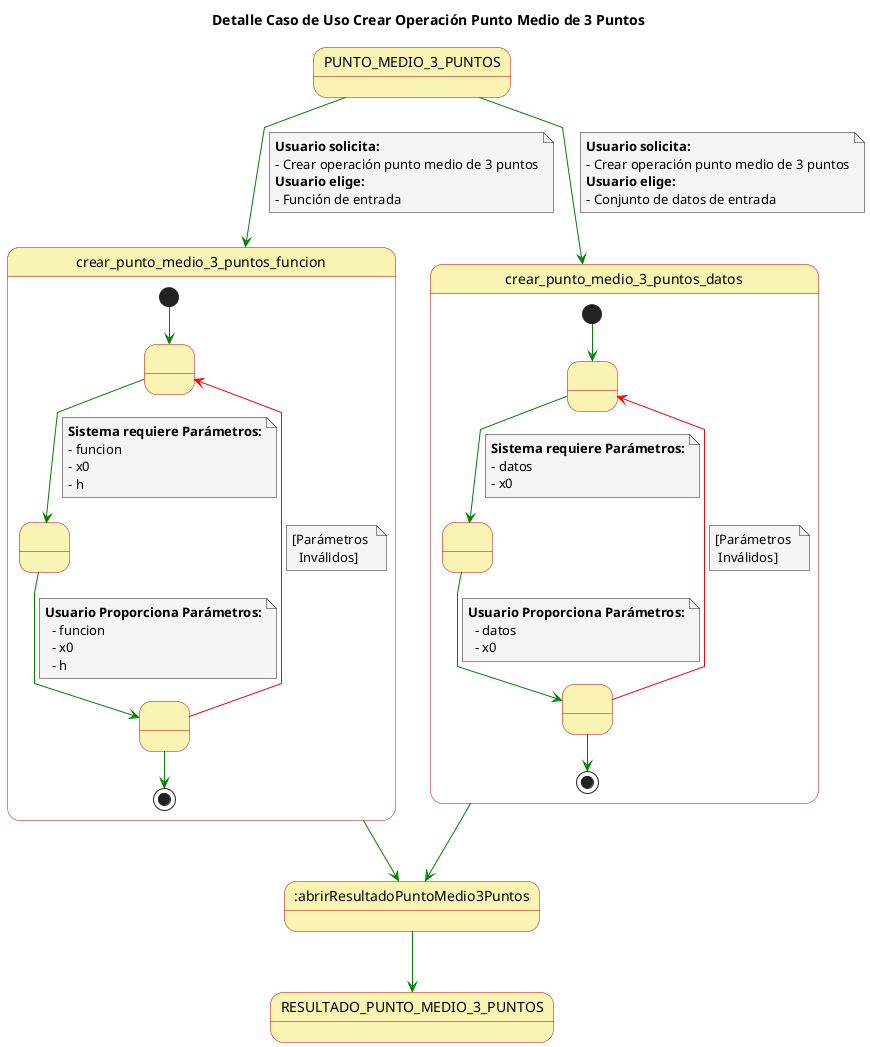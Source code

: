 @startuml

skinparam state {
  BackgroundColor #faf4b4
  BorderColor #c90000
}

skinparam note {
  BackgroundColor #f5f5f5
}

skinparam linetype polyline

title Detalle Caso de Uso Crear Operación Punto Medio de 3 Puntos


PUNTO_MEDIO_3_PUNTOS -[#green]-> crear_punto_medio_3_puntos_funcion
note on link
  **Usuario solicita:**
  - Crear operación punto medio de 3 puntos
  **Usuario elige:**
  - Función de entrada
end note
PUNTO_MEDIO_3_PUNTOS -[#green]-> crear_punto_medio_3_puntos_datos
note on link
  **Usuario solicita:**
  - Crear operación punto medio de 3 puntos
  **Usuario elige:**
  - Conjunto de datos de entrada
end note

state crear_punto_medio_3_puntos_funcion {
  state 1 as " "
  state 2 as " "
  state 3 as " "
  
  [*] -[#green]-> 1
  1 -[#green]-> 2
  note on link
      **Sistema requiere Parámetros:**
      - funcion
      - x0
      - h
  end note
  2 -[#green]-> 3
  note on link
    **Usuario Proporciona Parámetros:**
      - funcion
      - x0
      - h
  end note
  3 -[#red]-> 1
  note on link
    [Parámetros 
      Inválidos]
  end note
  3 -[#green]-> [*]

}

state crear_punto_medio_3_puntos_datos {
  state 4 as " "
  state 5 as " "
  state 6 as " "
  
  [*] -[#green]-> 4
  4 -[#green]-> 5
  note on link
      **Sistema requiere Parámetros:**
      - datos
      - x0
  end note
  5 -[#green]-> 6
  note on link
    **Usuario Proporciona Parámetros:**
      - datos
      - x0
  end note
  6 -[#red]-> 4
  note on link
    [Parámetros 
     Inválidos]
  end note
  6 -[#green]-> [*]

}


crear_punto_medio_3_puntos_funcion -[#green]-> :abrirResultadoPuntoMedio3Puntos
crear_punto_medio_3_puntos_datos -[#green]-> :abrirResultadoPuntoMedio3Puntos

:abrirResultadoPuntoMedio3Puntos-[#green]-> RESULTADO_PUNTO_MEDIO_3_PUNTOS

@enduml